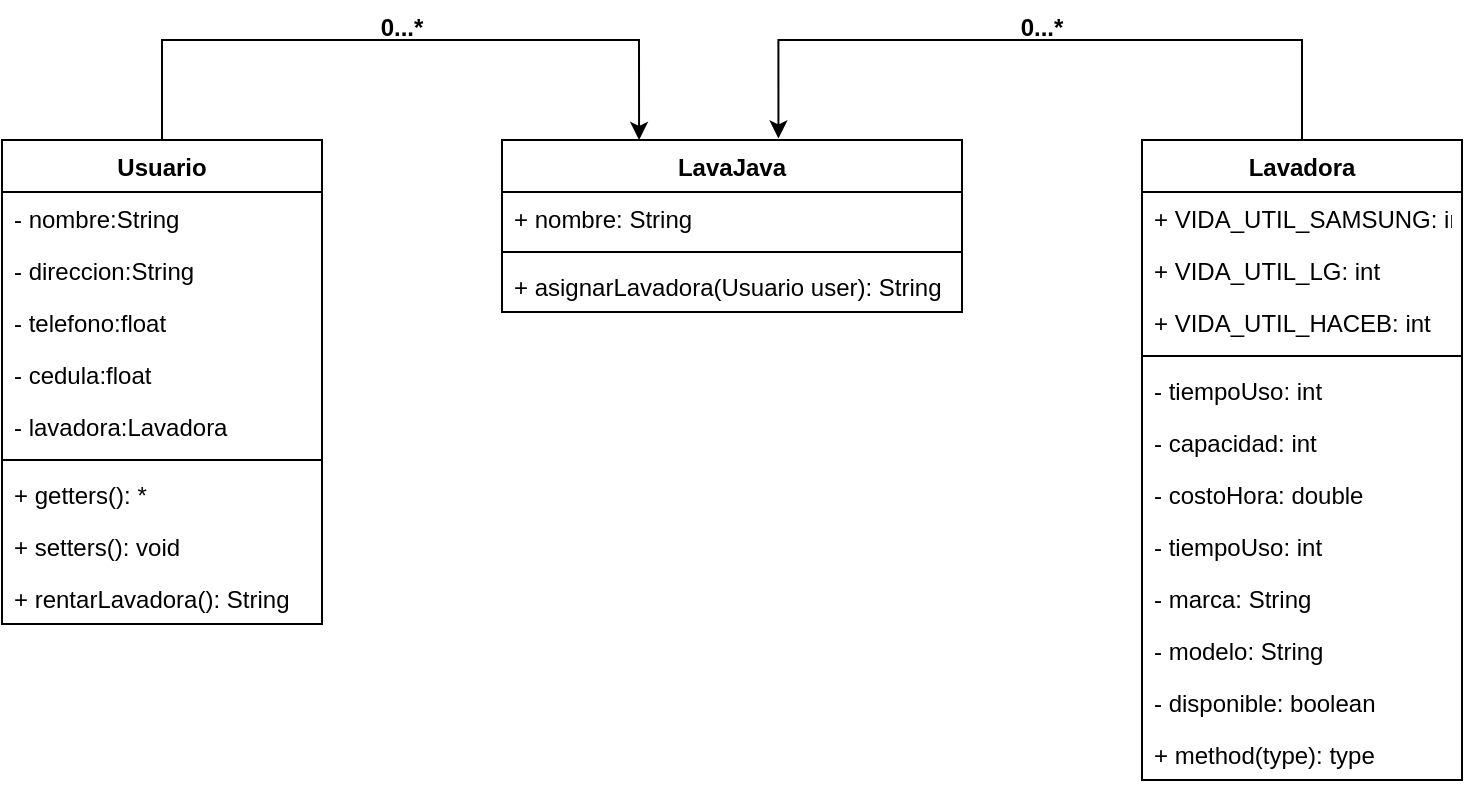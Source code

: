 <mxfile version="14.9.3" type="github">
  <diagram id="nXumchTq4_6fQVCmf7b5" name="Page-1">
    <mxGraphModel dx="1278" dy="547" grid="1" gridSize="10" guides="1" tooltips="1" connect="1" arrows="1" fold="1" page="1" pageScale="1" pageWidth="827" pageHeight="1169" math="0" shadow="0">
      <root>
        <mxCell id="0" />
        <mxCell id="1" parent="0" />
        <mxCell id="LjlsGnPqCwbg3GAt-NZt-34" style="edgeStyle=orthogonalEdgeStyle;rounded=0;orthogonalLoop=1;jettySize=auto;html=1;exitX=0.5;exitY=0;exitDx=0;exitDy=0;entryX=0.298;entryY=0;entryDx=0;entryDy=0;entryPerimeter=0;" edge="1" parent="1" source="LjlsGnPqCwbg3GAt-NZt-1" target="LjlsGnPqCwbg3GAt-NZt-11">
          <mxGeometry relative="1" as="geometry">
            <Array as="points">
              <mxPoint x="130" y="150" />
              <mxPoint x="369" y="150" />
            </Array>
          </mxGeometry>
        </mxCell>
        <mxCell id="LjlsGnPqCwbg3GAt-NZt-1" value="Usuario" style="swimlane;fontStyle=1;align=center;verticalAlign=top;childLayout=stackLayout;horizontal=1;startSize=26;horizontalStack=0;resizeParent=1;resizeParentMax=0;resizeLast=0;collapsible=1;marginBottom=0;" vertex="1" parent="1">
          <mxGeometry x="50" y="200" width="160" height="242" as="geometry" />
        </mxCell>
        <mxCell id="LjlsGnPqCwbg3GAt-NZt-2" value="- nombre:String&#xa;" style="text;strokeColor=none;fillColor=none;align=left;verticalAlign=top;spacingLeft=4;spacingRight=4;overflow=hidden;rotatable=0;points=[[0,0.5],[1,0.5]];portConstraint=eastwest;" vertex="1" parent="LjlsGnPqCwbg3GAt-NZt-1">
          <mxGeometry y="26" width="160" height="26" as="geometry" />
        </mxCell>
        <mxCell id="LjlsGnPqCwbg3GAt-NZt-5" value="- direccion:String&#xa;" style="text;strokeColor=none;fillColor=none;align=left;verticalAlign=top;spacingLeft=4;spacingRight=4;overflow=hidden;rotatable=0;points=[[0,0.5],[1,0.5]];portConstraint=eastwest;" vertex="1" parent="LjlsGnPqCwbg3GAt-NZt-1">
          <mxGeometry y="52" width="160" height="26" as="geometry" />
        </mxCell>
        <mxCell id="LjlsGnPqCwbg3GAt-NZt-6" value="- telefono:float&#xa;" style="text;strokeColor=none;fillColor=none;align=left;verticalAlign=top;spacingLeft=4;spacingRight=4;overflow=hidden;rotatable=0;points=[[0,0.5],[1,0.5]];portConstraint=eastwest;" vertex="1" parent="LjlsGnPqCwbg3GAt-NZt-1">
          <mxGeometry y="78" width="160" height="26" as="geometry" />
        </mxCell>
        <mxCell id="LjlsGnPqCwbg3GAt-NZt-7" value="- cedula:float&#xa;" style="text;strokeColor=none;fillColor=none;align=left;verticalAlign=top;spacingLeft=4;spacingRight=4;overflow=hidden;rotatable=0;points=[[0,0.5],[1,0.5]];portConstraint=eastwest;" vertex="1" parent="LjlsGnPqCwbg3GAt-NZt-1">
          <mxGeometry y="104" width="160" height="26" as="geometry" />
        </mxCell>
        <mxCell id="LjlsGnPqCwbg3GAt-NZt-8" value="- lavadora:Lavadora&#xa;" style="text;strokeColor=none;fillColor=none;align=left;verticalAlign=top;spacingLeft=4;spacingRight=4;overflow=hidden;rotatable=0;points=[[0,0.5],[1,0.5]];portConstraint=eastwest;" vertex="1" parent="LjlsGnPqCwbg3GAt-NZt-1">
          <mxGeometry y="130" width="160" height="26" as="geometry" />
        </mxCell>
        <mxCell id="LjlsGnPqCwbg3GAt-NZt-3" value="" style="line;strokeWidth=1;fillColor=none;align=left;verticalAlign=middle;spacingTop=-1;spacingLeft=3;spacingRight=3;rotatable=0;labelPosition=right;points=[];portConstraint=eastwest;" vertex="1" parent="LjlsGnPqCwbg3GAt-NZt-1">
          <mxGeometry y="156" width="160" height="8" as="geometry" />
        </mxCell>
        <mxCell id="LjlsGnPqCwbg3GAt-NZt-4" value="+ getters(): *" style="text;strokeColor=none;fillColor=none;align=left;verticalAlign=top;spacingLeft=4;spacingRight=4;overflow=hidden;rotatable=0;points=[[0,0.5],[1,0.5]];portConstraint=eastwest;" vertex="1" parent="LjlsGnPqCwbg3GAt-NZt-1">
          <mxGeometry y="164" width="160" height="26" as="geometry" />
        </mxCell>
        <mxCell id="LjlsGnPqCwbg3GAt-NZt-9" value="+ setters(): void" style="text;strokeColor=none;fillColor=none;align=left;verticalAlign=top;spacingLeft=4;spacingRight=4;overflow=hidden;rotatable=0;points=[[0,0.5],[1,0.5]];portConstraint=eastwest;" vertex="1" parent="LjlsGnPqCwbg3GAt-NZt-1">
          <mxGeometry y="190" width="160" height="26" as="geometry" />
        </mxCell>
        <mxCell id="LjlsGnPqCwbg3GAt-NZt-10" value="+ rentarLavadora(): String" style="text;strokeColor=none;fillColor=none;align=left;verticalAlign=top;spacingLeft=4;spacingRight=4;overflow=hidden;rotatable=0;points=[[0,0.5],[1,0.5]];portConstraint=eastwest;" vertex="1" parent="LjlsGnPqCwbg3GAt-NZt-1">
          <mxGeometry y="216" width="160" height="26" as="geometry" />
        </mxCell>
        <mxCell id="LjlsGnPqCwbg3GAt-NZt-11" value="LavaJava" style="swimlane;fontStyle=1;align=center;verticalAlign=top;childLayout=stackLayout;horizontal=1;startSize=26;horizontalStack=0;resizeParent=1;resizeParentMax=0;resizeLast=0;collapsible=1;marginBottom=0;" vertex="1" parent="1">
          <mxGeometry x="300" y="200" width="230" height="86" as="geometry" />
        </mxCell>
        <mxCell id="LjlsGnPqCwbg3GAt-NZt-12" value="+ nombre: String" style="text;strokeColor=none;fillColor=none;align=left;verticalAlign=top;spacingLeft=4;spacingRight=4;overflow=hidden;rotatable=0;points=[[0,0.5],[1,0.5]];portConstraint=eastwest;" vertex="1" parent="LjlsGnPqCwbg3GAt-NZt-11">
          <mxGeometry y="26" width="230" height="26" as="geometry" />
        </mxCell>
        <mxCell id="LjlsGnPqCwbg3GAt-NZt-13" value="" style="line;strokeWidth=1;fillColor=none;align=left;verticalAlign=middle;spacingTop=-1;spacingLeft=3;spacingRight=3;rotatable=0;labelPosition=right;points=[];portConstraint=eastwest;" vertex="1" parent="LjlsGnPqCwbg3GAt-NZt-11">
          <mxGeometry y="52" width="230" height="8" as="geometry" />
        </mxCell>
        <mxCell id="LjlsGnPqCwbg3GAt-NZt-14" value="+ asignarLavadora(Usuario user): String" style="text;strokeColor=none;fillColor=none;align=left;verticalAlign=top;spacingLeft=4;spacingRight=4;overflow=hidden;rotatable=0;points=[[0,0.5],[1,0.5]];portConstraint=eastwest;" vertex="1" parent="LjlsGnPqCwbg3GAt-NZt-11">
          <mxGeometry y="60" width="230" height="26" as="geometry" />
        </mxCell>
        <mxCell id="LjlsGnPqCwbg3GAt-NZt-39" style="edgeStyle=orthogonalEdgeStyle;rounded=0;orthogonalLoop=1;jettySize=auto;html=1;exitX=0.5;exitY=0;exitDx=0;exitDy=0;entryX=0.601;entryY=-0.009;entryDx=0;entryDy=0;entryPerimeter=0;" edge="1" parent="1" source="LjlsGnPqCwbg3GAt-NZt-15" target="LjlsGnPqCwbg3GAt-NZt-11">
          <mxGeometry relative="1" as="geometry">
            <Array as="points">
              <mxPoint x="700" y="150" />
              <mxPoint x="438" y="150" />
            </Array>
          </mxGeometry>
        </mxCell>
        <mxCell id="LjlsGnPqCwbg3GAt-NZt-15" value="Lavadora" style="swimlane;fontStyle=1;align=center;verticalAlign=top;childLayout=stackLayout;horizontal=1;startSize=26;horizontalStack=0;resizeParent=1;resizeParentMax=0;resizeLast=0;collapsible=1;marginBottom=0;" vertex="1" parent="1">
          <mxGeometry x="620" y="200" width="160" height="320" as="geometry" />
        </mxCell>
        <mxCell id="LjlsGnPqCwbg3GAt-NZt-16" value="+ VIDA_UTIL_SAMSUNG: int" style="text;strokeColor=none;fillColor=none;align=left;verticalAlign=top;spacingLeft=4;spacingRight=4;overflow=hidden;rotatable=0;points=[[0,0.5],[1,0.5]];portConstraint=eastwest;" vertex="1" parent="LjlsGnPqCwbg3GAt-NZt-15">
          <mxGeometry y="26" width="160" height="26" as="geometry" />
        </mxCell>
        <mxCell id="LjlsGnPqCwbg3GAt-NZt-20" value="+ VIDA_UTIL_LG: int" style="text;strokeColor=none;fillColor=none;align=left;verticalAlign=top;spacingLeft=4;spacingRight=4;overflow=hidden;rotatable=0;points=[[0,0.5],[1,0.5]];portConstraint=eastwest;" vertex="1" parent="LjlsGnPqCwbg3GAt-NZt-15">
          <mxGeometry y="52" width="160" height="26" as="geometry" />
        </mxCell>
        <mxCell id="LjlsGnPqCwbg3GAt-NZt-21" value="+ VIDA_UTIL_HACEB: int" style="text;strokeColor=none;fillColor=none;align=left;verticalAlign=top;spacingLeft=4;spacingRight=4;overflow=hidden;rotatable=0;points=[[0,0.5],[1,0.5]];portConstraint=eastwest;" vertex="1" parent="LjlsGnPqCwbg3GAt-NZt-15">
          <mxGeometry y="78" width="160" height="26" as="geometry" />
        </mxCell>
        <mxCell id="LjlsGnPqCwbg3GAt-NZt-17" value="" style="line;strokeWidth=1;fillColor=none;align=left;verticalAlign=middle;spacingTop=-1;spacingLeft=3;spacingRight=3;rotatable=0;labelPosition=right;points=[];portConstraint=eastwest;" vertex="1" parent="LjlsGnPqCwbg3GAt-NZt-15">
          <mxGeometry y="104" width="160" height="8" as="geometry" />
        </mxCell>
        <mxCell id="LjlsGnPqCwbg3GAt-NZt-22" value="- tiempoUso: int" style="text;strokeColor=none;fillColor=none;align=left;verticalAlign=top;spacingLeft=4;spacingRight=4;overflow=hidden;rotatable=0;points=[[0,0.5],[1,0.5]];portConstraint=eastwest;" vertex="1" parent="LjlsGnPqCwbg3GAt-NZt-15">
          <mxGeometry y="112" width="160" height="26" as="geometry" />
        </mxCell>
        <mxCell id="LjlsGnPqCwbg3GAt-NZt-23" value="- capacidad: int" style="text;strokeColor=none;fillColor=none;align=left;verticalAlign=top;spacingLeft=4;spacingRight=4;overflow=hidden;rotatable=0;points=[[0,0.5],[1,0.5]];portConstraint=eastwest;" vertex="1" parent="LjlsGnPqCwbg3GAt-NZt-15">
          <mxGeometry y="138" width="160" height="26" as="geometry" />
        </mxCell>
        <mxCell id="LjlsGnPqCwbg3GAt-NZt-24" value="- costoHora: double" style="text;strokeColor=none;fillColor=none;align=left;verticalAlign=top;spacingLeft=4;spacingRight=4;overflow=hidden;rotatable=0;points=[[0,0.5],[1,0.5]];portConstraint=eastwest;" vertex="1" parent="LjlsGnPqCwbg3GAt-NZt-15">
          <mxGeometry y="164" width="160" height="26" as="geometry" />
        </mxCell>
        <mxCell id="LjlsGnPqCwbg3GAt-NZt-25" value="- tiempoUso: int" style="text;strokeColor=none;fillColor=none;align=left;verticalAlign=top;spacingLeft=4;spacingRight=4;overflow=hidden;rotatable=0;points=[[0,0.5],[1,0.5]];portConstraint=eastwest;" vertex="1" parent="LjlsGnPqCwbg3GAt-NZt-15">
          <mxGeometry y="190" width="160" height="26" as="geometry" />
        </mxCell>
        <mxCell id="LjlsGnPqCwbg3GAt-NZt-26" value="- marca: String" style="text;strokeColor=none;fillColor=none;align=left;verticalAlign=top;spacingLeft=4;spacingRight=4;overflow=hidden;rotatable=0;points=[[0,0.5],[1,0.5]];portConstraint=eastwest;" vertex="1" parent="LjlsGnPqCwbg3GAt-NZt-15">
          <mxGeometry y="216" width="160" height="26" as="geometry" />
        </mxCell>
        <mxCell id="LjlsGnPqCwbg3GAt-NZt-27" value="- modelo: String" style="text;strokeColor=none;fillColor=none;align=left;verticalAlign=top;spacingLeft=4;spacingRight=4;overflow=hidden;rotatable=0;points=[[0,0.5],[1,0.5]];portConstraint=eastwest;" vertex="1" parent="LjlsGnPqCwbg3GAt-NZt-15">
          <mxGeometry y="242" width="160" height="26" as="geometry" />
        </mxCell>
        <mxCell id="LjlsGnPqCwbg3GAt-NZt-28" value="- disponible: boolean" style="text;strokeColor=none;fillColor=none;align=left;verticalAlign=top;spacingLeft=4;spacingRight=4;overflow=hidden;rotatable=0;points=[[0,0.5],[1,0.5]];portConstraint=eastwest;" vertex="1" parent="LjlsGnPqCwbg3GAt-NZt-15">
          <mxGeometry y="268" width="160" height="26" as="geometry" />
        </mxCell>
        <mxCell id="LjlsGnPqCwbg3GAt-NZt-18" value="+ method(type): type" style="text;strokeColor=none;fillColor=none;align=left;verticalAlign=top;spacingLeft=4;spacingRight=4;overflow=hidden;rotatable=0;points=[[0,0.5],[1,0.5]];portConstraint=eastwest;" vertex="1" parent="LjlsGnPqCwbg3GAt-NZt-15">
          <mxGeometry y="294" width="160" height="26" as="geometry" />
        </mxCell>
        <mxCell id="LjlsGnPqCwbg3GAt-NZt-35" value="0...*" style="text;align=center;fontStyle=1;verticalAlign=middle;spacingLeft=3;spacingRight=3;strokeColor=none;rotatable=0;points=[[0,0.5],[1,0.5]];portConstraint=eastwest;" vertex="1" parent="1">
          <mxGeometry x="210" y="130" width="80" height="26" as="geometry" />
        </mxCell>
        <mxCell id="LjlsGnPqCwbg3GAt-NZt-40" value="0...*" style="text;align=center;fontStyle=1;verticalAlign=middle;spacingLeft=3;spacingRight=3;strokeColor=none;rotatable=0;points=[[0,0.5],[1,0.5]];portConstraint=eastwest;" vertex="1" parent="1">
          <mxGeometry x="530" y="130" width="80" height="26" as="geometry" />
        </mxCell>
      </root>
    </mxGraphModel>
  </diagram>
</mxfile>
